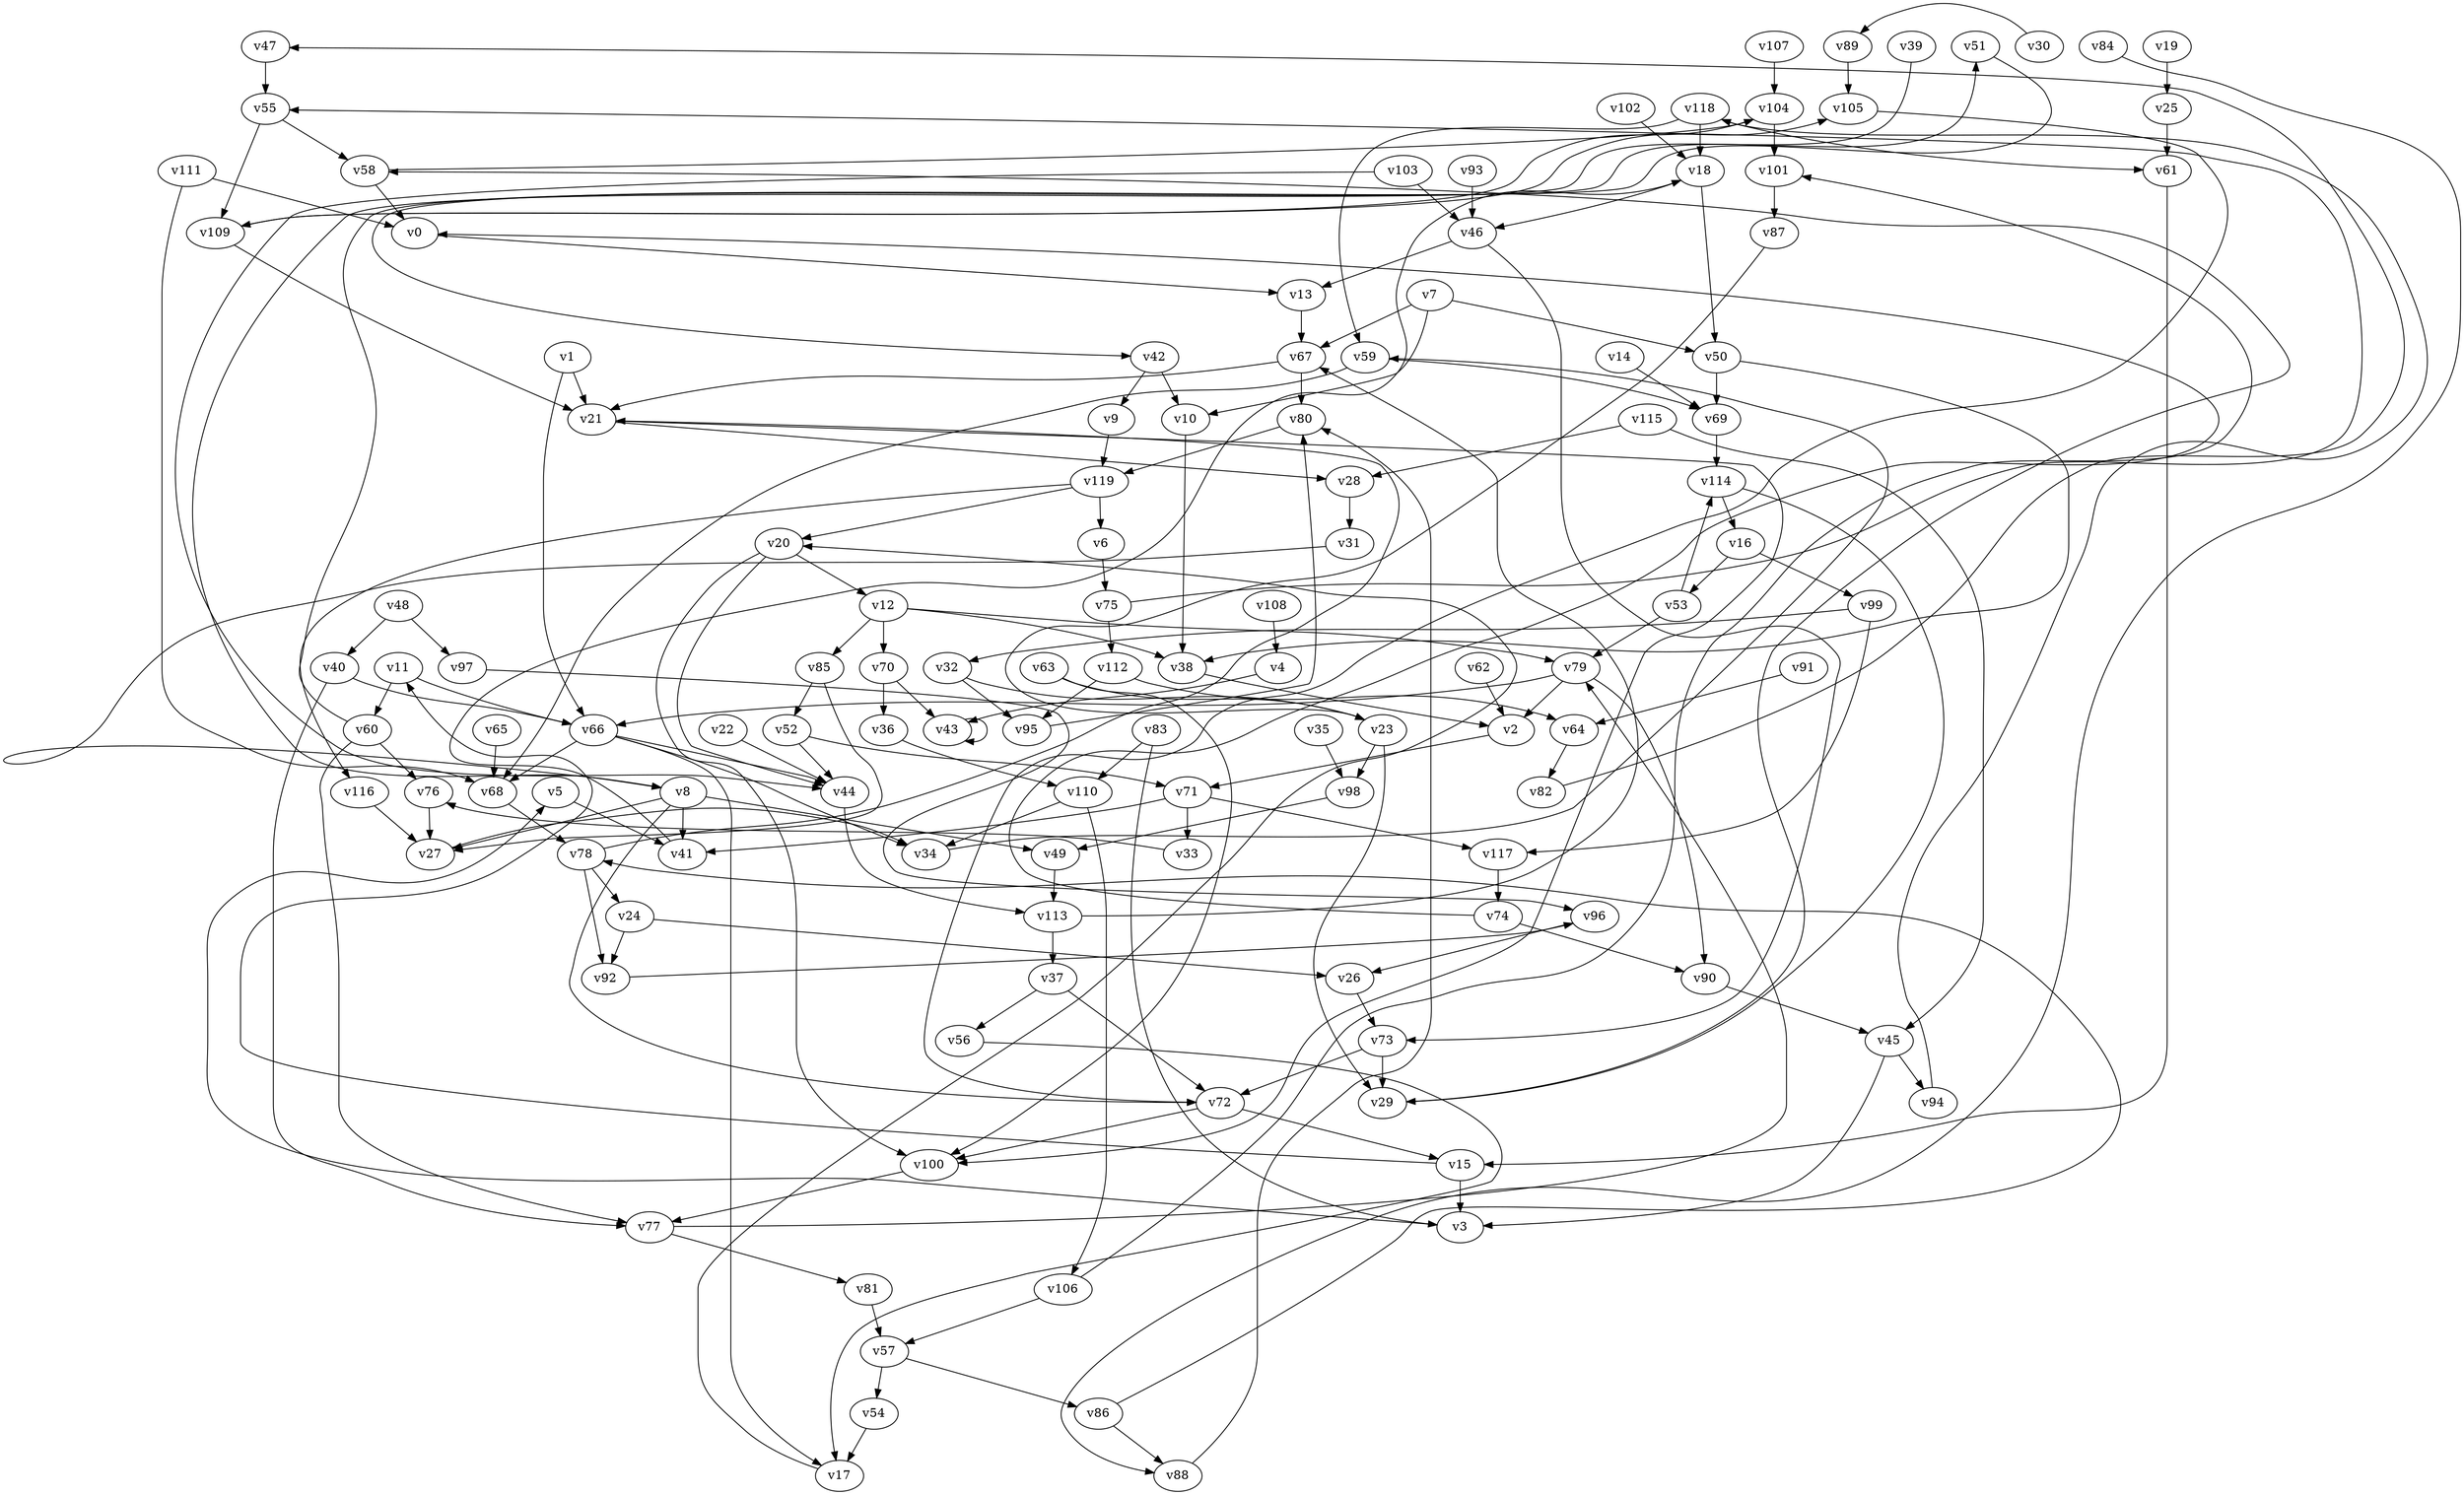 // Benchmark game 180 - 120 vertices
// time_bound: 53
// targets: v34
digraph G {
    v0 [name="v0", player=1];
    v1 [name="v1", player=1];
    v2 [name="v2", player=0];
    v3 [name="v3", player=1];
    v4 [name="v4", player=0];
    v5 [name="v5", player=1];
    v6 [name="v6", player=1];
    v7 [name="v7", player=1];
    v8 [name="v8", player=0];
    v9 [name="v9", player=1];
    v10 [name="v10", player=0];
    v11 [name="v11", player=1];
    v12 [name="v12", player=1];
    v13 [name="v13", player=0];
    v14 [name="v14", player=1];
    v15 [name="v15", player=1];
    v16 [name="v16", player=0];
    v17 [name="v17", player=1];
    v18 [name="v18", player=0];
    v19 [name="v19", player=0];
    v20 [name="v20", player=1];
    v21 [name="v21", player=1];
    v22 [name="v22", player=0];
    v23 [name="v23", player=0];
    v24 [name="v24", player=1];
    v25 [name="v25", player=1];
    v26 [name="v26", player=0];
    v27 [name="v27", player=0];
    v28 [name="v28", player=1];
    v29 [name="v29", player=0];
    v30 [name="v30", player=1];
    v31 [name="v31", player=1];
    v32 [name="v32", player=1];
    v33 [name="v33", player=0];
    v34 [name="v34", player=1, target=1];
    v35 [name="v35", player=0];
    v36 [name="v36", player=0];
    v37 [name="v37", player=1];
    v38 [name="v38", player=1];
    v39 [name="v39", player=1];
    v40 [name="v40", player=0];
    v41 [name="v41", player=0];
    v42 [name="v42", player=0];
    v43 [name="v43", player=0];
    v44 [name="v44", player=0];
    v45 [name="v45", player=1];
    v46 [name="v46", player=0];
    v47 [name="v47", player=1];
    v48 [name="v48", player=1];
    v49 [name="v49", player=0];
    v50 [name="v50", player=0];
    v51 [name="v51", player=1];
    v52 [name="v52", player=1];
    v53 [name="v53", player=1];
    v54 [name="v54", player=1];
    v55 [name="v55", player=0];
    v56 [name="v56", player=1];
    v57 [name="v57", player=0];
    v58 [name="v58", player=0];
    v59 [name="v59", player=0];
    v60 [name="v60", player=1];
    v61 [name="v61", player=1];
    v62 [name="v62", player=0];
    v63 [name="v63", player=0];
    v64 [name="v64", player=0];
    v65 [name="v65", player=0];
    v66 [name="v66", player=1];
    v67 [name="v67", player=0];
    v68 [name="v68", player=1];
    v69 [name="v69", player=1];
    v70 [name="v70", player=1];
    v71 [name="v71", player=1];
    v72 [name="v72", player=1];
    v73 [name="v73", player=0];
    v74 [name="v74", player=1];
    v75 [name="v75", player=1];
    v76 [name="v76", player=1];
    v77 [name="v77", player=1];
    v78 [name="v78", player=0];
    v79 [name="v79", player=0];
    v80 [name="v80", player=1];
    v81 [name="v81", player=0];
    v82 [name="v82", player=0];
    v83 [name="v83", player=0];
    v84 [name="v84", player=0];
    v85 [name="v85", player=0];
    v86 [name="v86", player=1];
    v87 [name="v87", player=0];
    v88 [name="v88", player=0];
    v89 [name="v89", player=1];
    v90 [name="v90", player=0];
    v91 [name="v91", player=1];
    v92 [name="v92", player=0];
    v93 [name="v93", player=1];
    v94 [name="v94", player=1];
    v95 [name="v95", player=0];
    v96 [name="v96", player=0];
    v97 [name="v97", player=0];
    v98 [name="v98", player=1];
    v99 [name="v99", player=1];
    v100 [name="v100", player=1];
    v101 [name="v101", player=1];
    v102 [name="v102", player=0];
    v103 [name="v103", player=0];
    v104 [name="v104", player=1];
    v105 [name="v105", player=1];
    v106 [name="v106", player=1];
    v107 [name="v107", player=0];
    v108 [name="v108", player=0];
    v109 [name="v109", player=1];
    v110 [name="v110", player=1];
    v111 [name="v111", player=0];
    v112 [name="v112", player=1];
    v113 [name="v113", player=1];
    v114 [name="v114", player=1];
    v115 [name="v115", player=1];
    v116 [name="v116", player=1];
    v117 [name="v117", player=0];
    v118 [name="v118", player=1];
    v119 [name="v119", player=1];

    v0 -> v13;
    v1 -> v66;
    v2 -> v71;
    v3 -> v5 [constraint="t mod 3 == 1"];
    v4 -> v43;
    v5 -> v41;
    v6 -> v75;
    v7 -> v10;
    v8 -> v72 [constraint="t >= 4"];
    v9 -> v119;
    v10 -> v38;
    v11 -> v60;
    v12 -> v38;
    v13 -> v67;
    v14 -> v69;
    v15 -> v11 [constraint="t < 8"];
    v16 -> v53;
    v17 -> v20 [constraint="t < 14"];
    v18 -> v50;
    v19 -> v25;
    v20 -> v12;
    v21 -> v100 [constraint="t < 10"];
    v22 -> v44;
    v23 -> v29;
    v24 -> v26;
    v25 -> v61;
    v26 -> v73;
    v27 -> v34 [constraint="t mod 3 == 0"];
    v28 -> v31;
    v29 -> v58 [constraint="t < 6"];
    v30 -> v89 [constraint="t < 11"];
    v31 -> v8 [constraint="t >= 3"];
    v32 -> v23 [constraint="t >= 1"];
    v33 -> v76 [constraint="t mod 3 == 2"];
    v34 -> v59 [constraint="t >= 2"];
    v35 -> v98;
    v36 -> v110;
    v37 -> v72;
    v38 -> v2 [constraint="t >= 4"];
    v39 -> v8 [constraint="t mod 2 == 0"];
    v40 -> v77;
    v41 -> v18 [constraint="t >= 5"];
    v42 -> v10;
    v43 -> v43;
    v44 -> v113;
    v45 -> v94;
    v46 -> v13;
    v47 -> v55;
    v48 -> v97;
    v49 -> v113;
    v50 -> v38;
    v51 -> v42 [constraint="t < 14"];
    v52 -> v71;
    v53 -> v79;
    v54 -> v17;
    v55 -> v109;
    v56 -> v17 [constraint="t < 11"];
    v57 -> v86;
    v58 -> v104 [constraint="t >= 4"];
    v59 -> v68;
    v60 -> v51 [constraint="t mod 4 == 3"];
    v61 -> v15;
    v62 -> v2;
    v63 -> v100;
    v64 -> v82;
    v65 -> v68;
    v66 -> v44;
    v67 -> v21;
    v68 -> v78;
    v69 -> v114;
    v70 -> v36;
    v71 -> v41;
    v72 -> v100;
    v73 -> v72;
    v74 -> v0 [constraint="t mod 3 == 1"];
    v75 -> v55 [constraint="t < 13"];
    v76 -> v27;
    v77 -> v79;
    v78 -> v21 [constraint="t < 14"];
    v79 -> v90;
    v80 -> v119;
    v81 -> v57;
    v82 -> v47 [constraint="t >= 2"];
    v83 -> v110;
    v84 -> v88 [constraint="t < 7"];
    v85 -> v52;
    v86 -> v78 [constraint="t < 11"];
    v87 -> v23 [constraint="t >= 3"];
    v88 -> v80;
    v89 -> v105;
    v90 -> v45;
    v91 -> v64;
    v92 -> v96 [constraint="t >= 4"];
    v93 -> v46;
    v94 -> v118 [constraint="t >= 2"];
    v95 -> v80;
    v96 -> v26;
    v97 -> v96 [constraint="t >= 2"];
    v98 -> v49;
    v99 -> v32 [constraint="t >= 4"];
    v100 -> v77;
    v101 -> v87;
    v102 -> v18;
    v103 -> v44;
    v104 -> v109 [constraint="t >= 5"];
    v105 -> v72 [constraint="t mod 2 == 1"];
    v106 -> v101 [constraint="t >= 2"];
    v107 -> v104;
    v108 -> v4;
    v109 -> v105 [constraint="t < 11"];
    v110 -> v34;
    v111 -> v68;
    v112 -> v64;
    v113 -> v67;
    v114 -> v16;
    v115 -> v45;
    v116 -> v27;
    v117 -> v74;
    v118 -> v59;
    v119 -> v116 [constraint="t mod 2 == 1"];
    v70 -> v43;
    v111 -> v0;
    v78 -> v92;
    v99 -> v117;
    v52 -> v44;
    v50 -> v69;
    v48 -> v40;
    v79 -> v2;
    v16 -> v99;
    v86 -> v88;
    v37 -> v56;
    v21 -> v28;
    v109 -> v21;
    v115 -> v28;
    v66 -> v68;
    v106 -> v57;
    v57 -> v54;
    v73 -> v29;
    v75 -> v112;
    v79 -> v66;
    v7 -> v50;
    v66 -> v17;
    v8 -> v27;
    v18 -> v46;
    v42 -> v9;
    v110 -> v106;
    v58 -> v0;
    v72 -> v15;
    v46 -> v73;
    v85 -> v27;
    v8 -> v49;
    v113 -> v37;
    v77 -> v81;
    v24 -> v92;
    v59 -> v69;
    v7 -> v67;
    v45 -> v3;
    v60 -> v76;
    v119 -> v6;
    v104 -> v101;
    v83 -> v3;
    v67 -> v80;
    v74 -> v90;
    v32 -> v95;
    v8 -> v41;
    v63 -> v23;
    v118 -> v18;
    v12 -> v79;
    v53 -> v114;
    v78 -> v24;
    v71 -> v117;
    v12 -> v85;
    v1 -> v21;
    v15 -> v3;
    v20 -> v44;
    v11 -> v66;
    v40 -> v66;
    v20 -> v100;
    v112 -> v95;
    v114 -> v29;
    v60 -> v77;
    v12 -> v70;
    v103 -> v46;
    v71 -> v33;
    v55 -> v58;
    v66 -> v34;
    v23 -> v98;
    v118 -> v61;
    v119 -> v20;
}
